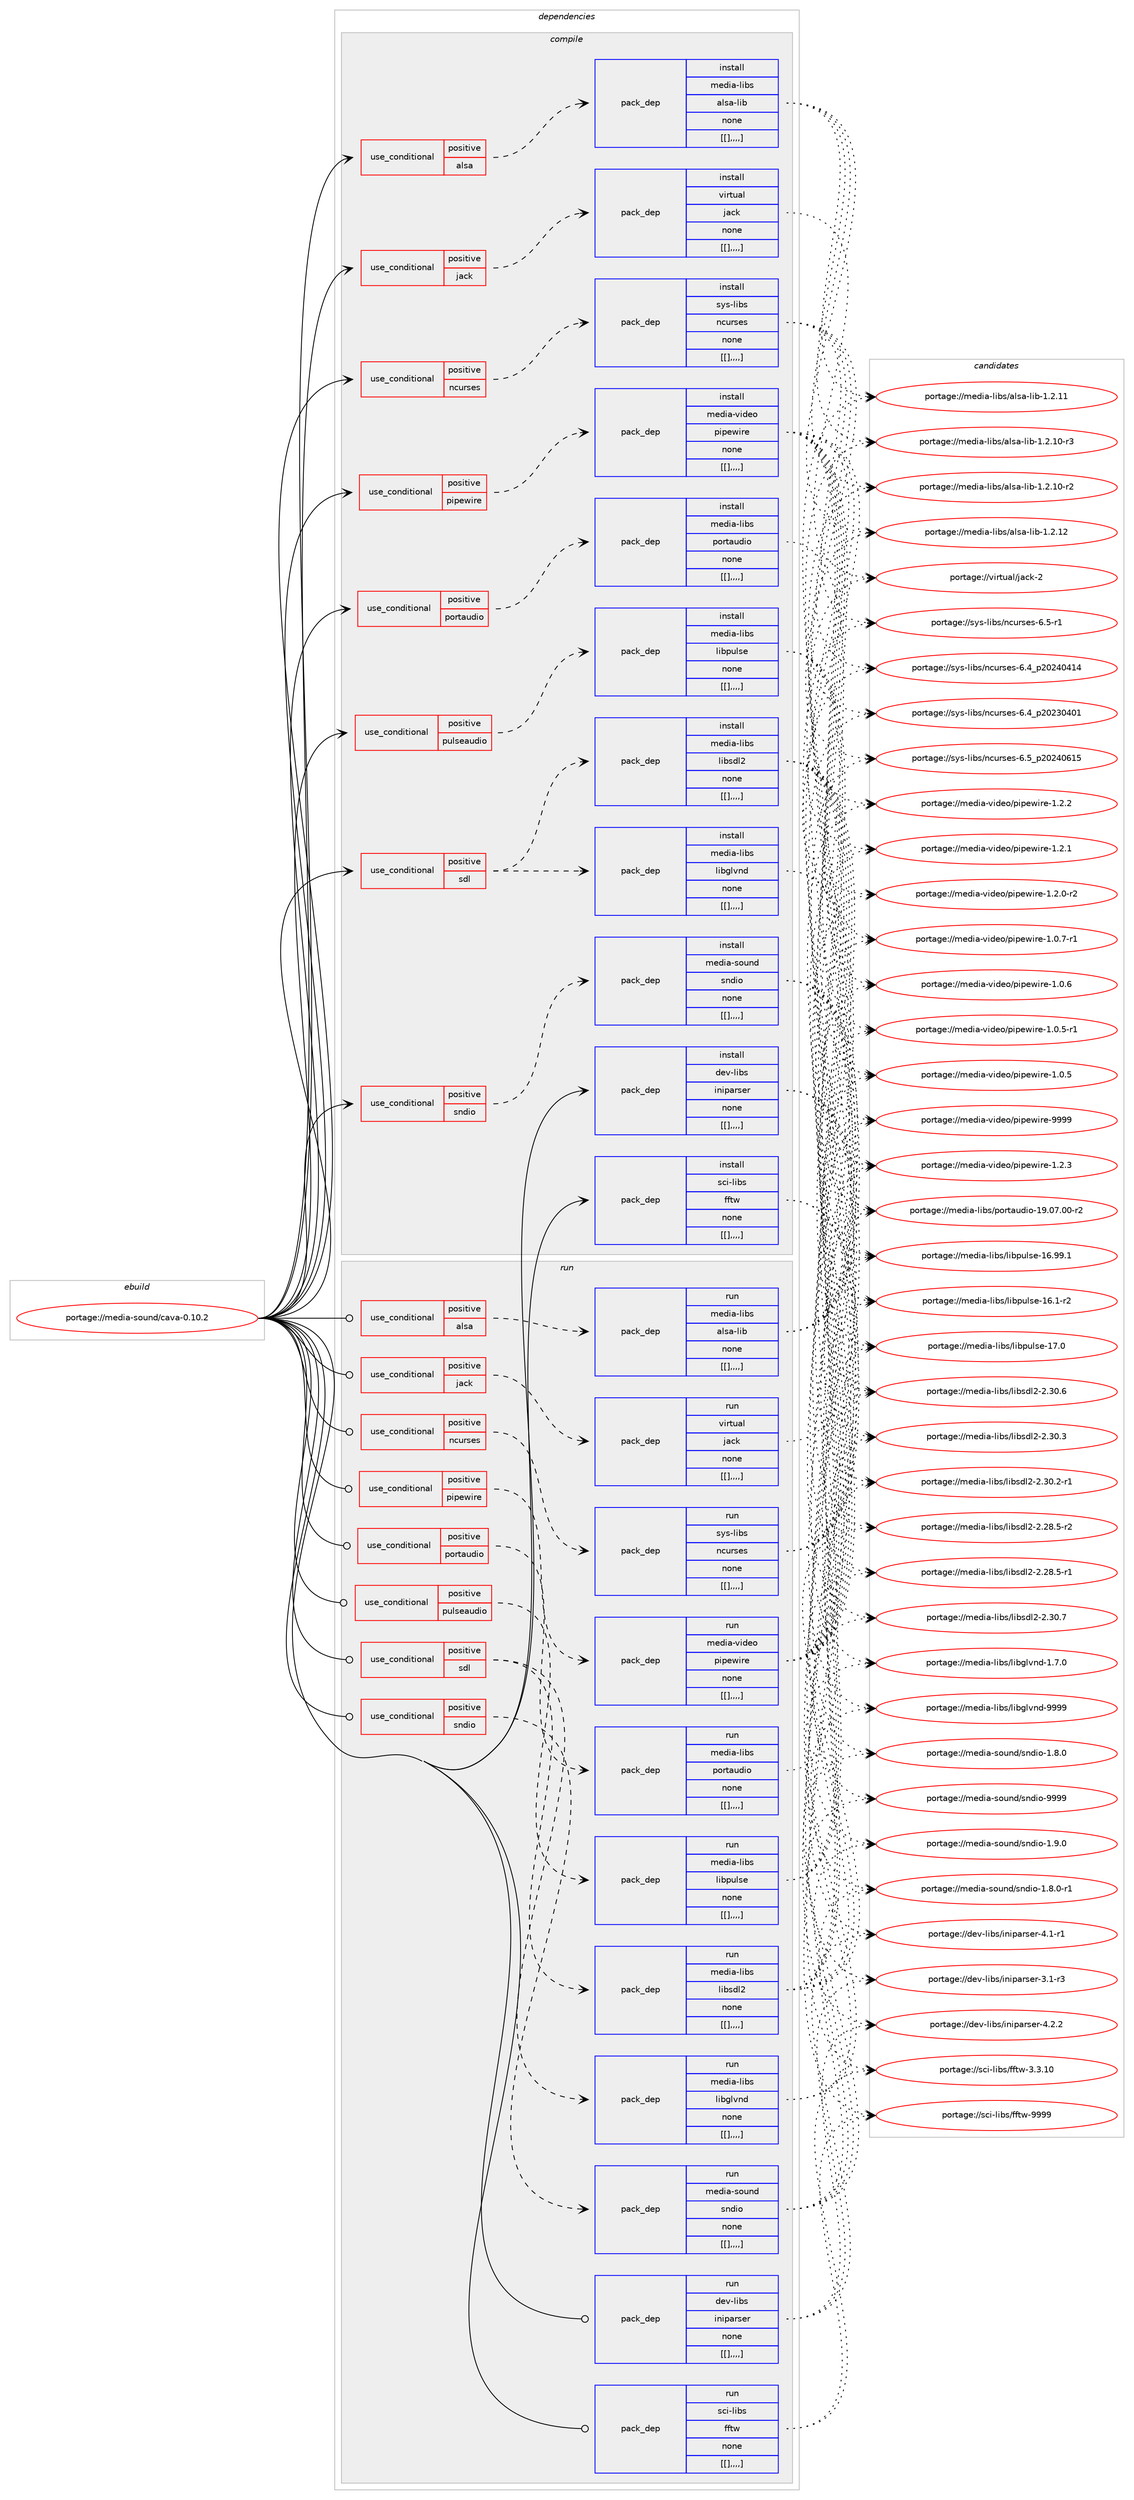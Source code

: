 digraph prolog {

# *************
# Graph options
# *************

newrank=true;
concentrate=true;
compound=true;
graph [rankdir=LR,fontname=Helvetica,fontsize=10,ranksep=1.5];#, ranksep=2.5, nodesep=0.2];
edge  [arrowhead=vee];
node  [fontname=Helvetica,fontsize=10];

# **********
# The ebuild
# **********

subgraph cluster_leftcol {
color=gray;
label=<<i>ebuild</i>>;
id [label="portage://media-sound/cava-0.10.2", color=red, width=4, href="../media-sound/cava-0.10.2.svg"];
}

# ****************
# The dependencies
# ****************

subgraph cluster_midcol {
color=gray;
label=<<i>dependencies</i>>;
subgraph cluster_compile {
fillcolor="#eeeeee";
style=filled;
label=<<i>compile</i>>;
subgraph cond83255 {
dependency330533 [label=<<TABLE BORDER="0" CELLBORDER="1" CELLSPACING="0" CELLPADDING="4"><TR><TD ROWSPAN="3" CELLPADDING="10">use_conditional</TD></TR><TR><TD>positive</TD></TR><TR><TD>alsa</TD></TR></TABLE>>, shape=none, color=red];
subgraph pack244673 {
dependency330534 [label=<<TABLE BORDER="0" CELLBORDER="1" CELLSPACING="0" CELLPADDING="4" WIDTH="220"><TR><TD ROWSPAN="6" CELLPADDING="30">pack_dep</TD></TR><TR><TD WIDTH="110">install</TD></TR><TR><TD>media-libs</TD></TR><TR><TD>alsa-lib</TD></TR><TR><TD>none</TD></TR><TR><TD>[[],,,,]</TD></TR></TABLE>>, shape=none, color=blue];
}
dependency330533:e -> dependency330534:w [weight=20,style="dashed",arrowhead="vee"];
}
id:e -> dependency330533:w [weight=20,style="solid",arrowhead="vee"];
subgraph cond83256 {
dependency330535 [label=<<TABLE BORDER="0" CELLBORDER="1" CELLSPACING="0" CELLPADDING="4"><TR><TD ROWSPAN="3" CELLPADDING="10">use_conditional</TD></TR><TR><TD>positive</TD></TR><TR><TD>jack</TD></TR></TABLE>>, shape=none, color=red];
subgraph pack244674 {
dependency330536 [label=<<TABLE BORDER="0" CELLBORDER="1" CELLSPACING="0" CELLPADDING="4" WIDTH="220"><TR><TD ROWSPAN="6" CELLPADDING="30">pack_dep</TD></TR><TR><TD WIDTH="110">install</TD></TR><TR><TD>virtual</TD></TR><TR><TD>jack</TD></TR><TR><TD>none</TD></TR><TR><TD>[[],,,,]</TD></TR></TABLE>>, shape=none, color=blue];
}
dependency330535:e -> dependency330536:w [weight=20,style="dashed",arrowhead="vee"];
}
id:e -> dependency330535:w [weight=20,style="solid",arrowhead="vee"];
subgraph cond83257 {
dependency330537 [label=<<TABLE BORDER="0" CELLBORDER="1" CELLSPACING="0" CELLPADDING="4"><TR><TD ROWSPAN="3" CELLPADDING="10">use_conditional</TD></TR><TR><TD>positive</TD></TR><TR><TD>ncurses</TD></TR></TABLE>>, shape=none, color=red];
subgraph pack244675 {
dependency330538 [label=<<TABLE BORDER="0" CELLBORDER="1" CELLSPACING="0" CELLPADDING="4" WIDTH="220"><TR><TD ROWSPAN="6" CELLPADDING="30">pack_dep</TD></TR><TR><TD WIDTH="110">install</TD></TR><TR><TD>sys-libs</TD></TR><TR><TD>ncurses</TD></TR><TR><TD>none</TD></TR><TR><TD>[[],,,,]</TD></TR></TABLE>>, shape=none, color=blue];
}
dependency330537:e -> dependency330538:w [weight=20,style="dashed",arrowhead="vee"];
}
id:e -> dependency330537:w [weight=20,style="solid",arrowhead="vee"];
subgraph cond83258 {
dependency330539 [label=<<TABLE BORDER="0" CELLBORDER="1" CELLSPACING="0" CELLPADDING="4"><TR><TD ROWSPAN="3" CELLPADDING="10">use_conditional</TD></TR><TR><TD>positive</TD></TR><TR><TD>pipewire</TD></TR></TABLE>>, shape=none, color=red];
subgraph pack244676 {
dependency330540 [label=<<TABLE BORDER="0" CELLBORDER="1" CELLSPACING="0" CELLPADDING="4" WIDTH="220"><TR><TD ROWSPAN="6" CELLPADDING="30">pack_dep</TD></TR><TR><TD WIDTH="110">install</TD></TR><TR><TD>media-video</TD></TR><TR><TD>pipewire</TD></TR><TR><TD>none</TD></TR><TR><TD>[[],,,,]</TD></TR></TABLE>>, shape=none, color=blue];
}
dependency330539:e -> dependency330540:w [weight=20,style="dashed",arrowhead="vee"];
}
id:e -> dependency330539:w [weight=20,style="solid",arrowhead="vee"];
subgraph cond83259 {
dependency330541 [label=<<TABLE BORDER="0" CELLBORDER="1" CELLSPACING="0" CELLPADDING="4"><TR><TD ROWSPAN="3" CELLPADDING="10">use_conditional</TD></TR><TR><TD>positive</TD></TR><TR><TD>portaudio</TD></TR></TABLE>>, shape=none, color=red];
subgraph pack244677 {
dependency330542 [label=<<TABLE BORDER="0" CELLBORDER="1" CELLSPACING="0" CELLPADDING="4" WIDTH="220"><TR><TD ROWSPAN="6" CELLPADDING="30">pack_dep</TD></TR><TR><TD WIDTH="110">install</TD></TR><TR><TD>media-libs</TD></TR><TR><TD>portaudio</TD></TR><TR><TD>none</TD></TR><TR><TD>[[],,,,]</TD></TR></TABLE>>, shape=none, color=blue];
}
dependency330541:e -> dependency330542:w [weight=20,style="dashed",arrowhead="vee"];
}
id:e -> dependency330541:w [weight=20,style="solid",arrowhead="vee"];
subgraph cond83260 {
dependency330543 [label=<<TABLE BORDER="0" CELLBORDER="1" CELLSPACING="0" CELLPADDING="4"><TR><TD ROWSPAN="3" CELLPADDING="10">use_conditional</TD></TR><TR><TD>positive</TD></TR><TR><TD>pulseaudio</TD></TR></TABLE>>, shape=none, color=red];
subgraph pack244678 {
dependency330544 [label=<<TABLE BORDER="0" CELLBORDER="1" CELLSPACING="0" CELLPADDING="4" WIDTH="220"><TR><TD ROWSPAN="6" CELLPADDING="30">pack_dep</TD></TR><TR><TD WIDTH="110">install</TD></TR><TR><TD>media-libs</TD></TR><TR><TD>libpulse</TD></TR><TR><TD>none</TD></TR><TR><TD>[[],,,,]</TD></TR></TABLE>>, shape=none, color=blue];
}
dependency330543:e -> dependency330544:w [weight=20,style="dashed",arrowhead="vee"];
}
id:e -> dependency330543:w [weight=20,style="solid",arrowhead="vee"];
subgraph cond83261 {
dependency330545 [label=<<TABLE BORDER="0" CELLBORDER="1" CELLSPACING="0" CELLPADDING="4"><TR><TD ROWSPAN="3" CELLPADDING="10">use_conditional</TD></TR><TR><TD>positive</TD></TR><TR><TD>sdl</TD></TR></TABLE>>, shape=none, color=red];
subgraph pack244679 {
dependency330546 [label=<<TABLE BORDER="0" CELLBORDER="1" CELLSPACING="0" CELLPADDING="4" WIDTH="220"><TR><TD ROWSPAN="6" CELLPADDING="30">pack_dep</TD></TR><TR><TD WIDTH="110">install</TD></TR><TR><TD>media-libs</TD></TR><TR><TD>libglvnd</TD></TR><TR><TD>none</TD></TR><TR><TD>[[],,,,]</TD></TR></TABLE>>, shape=none, color=blue];
}
dependency330545:e -> dependency330546:w [weight=20,style="dashed",arrowhead="vee"];
subgraph pack244680 {
dependency330547 [label=<<TABLE BORDER="0" CELLBORDER="1" CELLSPACING="0" CELLPADDING="4" WIDTH="220"><TR><TD ROWSPAN="6" CELLPADDING="30">pack_dep</TD></TR><TR><TD WIDTH="110">install</TD></TR><TR><TD>media-libs</TD></TR><TR><TD>libsdl2</TD></TR><TR><TD>none</TD></TR><TR><TD>[[],,,,]</TD></TR></TABLE>>, shape=none, color=blue];
}
dependency330545:e -> dependency330547:w [weight=20,style="dashed",arrowhead="vee"];
}
id:e -> dependency330545:w [weight=20,style="solid",arrowhead="vee"];
subgraph cond83262 {
dependency330548 [label=<<TABLE BORDER="0" CELLBORDER="1" CELLSPACING="0" CELLPADDING="4"><TR><TD ROWSPAN="3" CELLPADDING="10">use_conditional</TD></TR><TR><TD>positive</TD></TR><TR><TD>sndio</TD></TR></TABLE>>, shape=none, color=red];
subgraph pack244681 {
dependency330549 [label=<<TABLE BORDER="0" CELLBORDER="1" CELLSPACING="0" CELLPADDING="4" WIDTH="220"><TR><TD ROWSPAN="6" CELLPADDING="30">pack_dep</TD></TR><TR><TD WIDTH="110">install</TD></TR><TR><TD>media-sound</TD></TR><TR><TD>sndio</TD></TR><TR><TD>none</TD></TR><TR><TD>[[],,,,]</TD></TR></TABLE>>, shape=none, color=blue];
}
dependency330548:e -> dependency330549:w [weight=20,style="dashed",arrowhead="vee"];
}
id:e -> dependency330548:w [weight=20,style="solid",arrowhead="vee"];
subgraph pack244682 {
dependency330550 [label=<<TABLE BORDER="0" CELLBORDER="1" CELLSPACING="0" CELLPADDING="4" WIDTH="220"><TR><TD ROWSPAN="6" CELLPADDING="30">pack_dep</TD></TR><TR><TD WIDTH="110">install</TD></TR><TR><TD>dev-libs</TD></TR><TR><TD>iniparser</TD></TR><TR><TD>none</TD></TR><TR><TD>[[],,,,]</TD></TR></TABLE>>, shape=none, color=blue];
}
id:e -> dependency330550:w [weight=20,style="solid",arrowhead="vee"];
subgraph pack244683 {
dependency330551 [label=<<TABLE BORDER="0" CELLBORDER="1" CELLSPACING="0" CELLPADDING="4" WIDTH="220"><TR><TD ROWSPAN="6" CELLPADDING="30">pack_dep</TD></TR><TR><TD WIDTH="110">install</TD></TR><TR><TD>sci-libs</TD></TR><TR><TD>fftw</TD></TR><TR><TD>none</TD></TR><TR><TD>[[],,,,]</TD></TR></TABLE>>, shape=none, color=blue];
}
id:e -> dependency330551:w [weight=20,style="solid",arrowhead="vee"];
}
subgraph cluster_compileandrun {
fillcolor="#eeeeee";
style=filled;
label=<<i>compile and run</i>>;
}
subgraph cluster_run {
fillcolor="#eeeeee";
style=filled;
label=<<i>run</i>>;
subgraph cond83263 {
dependency330552 [label=<<TABLE BORDER="0" CELLBORDER="1" CELLSPACING="0" CELLPADDING="4"><TR><TD ROWSPAN="3" CELLPADDING="10">use_conditional</TD></TR><TR><TD>positive</TD></TR><TR><TD>alsa</TD></TR></TABLE>>, shape=none, color=red];
subgraph pack244684 {
dependency330553 [label=<<TABLE BORDER="0" CELLBORDER="1" CELLSPACING="0" CELLPADDING="4" WIDTH="220"><TR><TD ROWSPAN="6" CELLPADDING="30">pack_dep</TD></TR><TR><TD WIDTH="110">run</TD></TR><TR><TD>media-libs</TD></TR><TR><TD>alsa-lib</TD></TR><TR><TD>none</TD></TR><TR><TD>[[],,,,]</TD></TR></TABLE>>, shape=none, color=blue];
}
dependency330552:e -> dependency330553:w [weight=20,style="dashed",arrowhead="vee"];
}
id:e -> dependency330552:w [weight=20,style="solid",arrowhead="odot"];
subgraph cond83264 {
dependency330554 [label=<<TABLE BORDER="0" CELLBORDER="1" CELLSPACING="0" CELLPADDING="4"><TR><TD ROWSPAN="3" CELLPADDING="10">use_conditional</TD></TR><TR><TD>positive</TD></TR><TR><TD>jack</TD></TR></TABLE>>, shape=none, color=red];
subgraph pack244685 {
dependency330555 [label=<<TABLE BORDER="0" CELLBORDER="1" CELLSPACING="0" CELLPADDING="4" WIDTH="220"><TR><TD ROWSPAN="6" CELLPADDING="30">pack_dep</TD></TR><TR><TD WIDTH="110">run</TD></TR><TR><TD>virtual</TD></TR><TR><TD>jack</TD></TR><TR><TD>none</TD></TR><TR><TD>[[],,,,]</TD></TR></TABLE>>, shape=none, color=blue];
}
dependency330554:e -> dependency330555:w [weight=20,style="dashed",arrowhead="vee"];
}
id:e -> dependency330554:w [weight=20,style="solid",arrowhead="odot"];
subgraph cond83265 {
dependency330556 [label=<<TABLE BORDER="0" CELLBORDER="1" CELLSPACING="0" CELLPADDING="4"><TR><TD ROWSPAN="3" CELLPADDING="10">use_conditional</TD></TR><TR><TD>positive</TD></TR><TR><TD>ncurses</TD></TR></TABLE>>, shape=none, color=red];
subgraph pack244686 {
dependency330557 [label=<<TABLE BORDER="0" CELLBORDER="1" CELLSPACING="0" CELLPADDING="4" WIDTH="220"><TR><TD ROWSPAN="6" CELLPADDING="30">pack_dep</TD></TR><TR><TD WIDTH="110">run</TD></TR><TR><TD>sys-libs</TD></TR><TR><TD>ncurses</TD></TR><TR><TD>none</TD></TR><TR><TD>[[],,,,]</TD></TR></TABLE>>, shape=none, color=blue];
}
dependency330556:e -> dependency330557:w [weight=20,style="dashed",arrowhead="vee"];
}
id:e -> dependency330556:w [weight=20,style="solid",arrowhead="odot"];
subgraph cond83266 {
dependency330558 [label=<<TABLE BORDER="0" CELLBORDER="1" CELLSPACING="0" CELLPADDING="4"><TR><TD ROWSPAN="3" CELLPADDING="10">use_conditional</TD></TR><TR><TD>positive</TD></TR><TR><TD>pipewire</TD></TR></TABLE>>, shape=none, color=red];
subgraph pack244687 {
dependency330559 [label=<<TABLE BORDER="0" CELLBORDER="1" CELLSPACING="0" CELLPADDING="4" WIDTH="220"><TR><TD ROWSPAN="6" CELLPADDING="30">pack_dep</TD></TR><TR><TD WIDTH="110">run</TD></TR><TR><TD>media-video</TD></TR><TR><TD>pipewire</TD></TR><TR><TD>none</TD></TR><TR><TD>[[],,,,]</TD></TR></TABLE>>, shape=none, color=blue];
}
dependency330558:e -> dependency330559:w [weight=20,style="dashed",arrowhead="vee"];
}
id:e -> dependency330558:w [weight=20,style="solid",arrowhead="odot"];
subgraph cond83267 {
dependency330560 [label=<<TABLE BORDER="0" CELLBORDER="1" CELLSPACING="0" CELLPADDING="4"><TR><TD ROWSPAN="3" CELLPADDING="10">use_conditional</TD></TR><TR><TD>positive</TD></TR><TR><TD>portaudio</TD></TR></TABLE>>, shape=none, color=red];
subgraph pack244688 {
dependency330561 [label=<<TABLE BORDER="0" CELLBORDER="1" CELLSPACING="0" CELLPADDING="4" WIDTH="220"><TR><TD ROWSPAN="6" CELLPADDING="30">pack_dep</TD></TR><TR><TD WIDTH="110">run</TD></TR><TR><TD>media-libs</TD></TR><TR><TD>portaudio</TD></TR><TR><TD>none</TD></TR><TR><TD>[[],,,,]</TD></TR></TABLE>>, shape=none, color=blue];
}
dependency330560:e -> dependency330561:w [weight=20,style="dashed",arrowhead="vee"];
}
id:e -> dependency330560:w [weight=20,style="solid",arrowhead="odot"];
subgraph cond83268 {
dependency330562 [label=<<TABLE BORDER="0" CELLBORDER="1" CELLSPACING="0" CELLPADDING="4"><TR><TD ROWSPAN="3" CELLPADDING="10">use_conditional</TD></TR><TR><TD>positive</TD></TR><TR><TD>pulseaudio</TD></TR></TABLE>>, shape=none, color=red];
subgraph pack244689 {
dependency330563 [label=<<TABLE BORDER="0" CELLBORDER="1" CELLSPACING="0" CELLPADDING="4" WIDTH="220"><TR><TD ROWSPAN="6" CELLPADDING="30">pack_dep</TD></TR><TR><TD WIDTH="110">run</TD></TR><TR><TD>media-libs</TD></TR><TR><TD>libpulse</TD></TR><TR><TD>none</TD></TR><TR><TD>[[],,,,]</TD></TR></TABLE>>, shape=none, color=blue];
}
dependency330562:e -> dependency330563:w [weight=20,style="dashed",arrowhead="vee"];
}
id:e -> dependency330562:w [weight=20,style="solid",arrowhead="odot"];
subgraph cond83269 {
dependency330564 [label=<<TABLE BORDER="0" CELLBORDER="1" CELLSPACING="0" CELLPADDING="4"><TR><TD ROWSPAN="3" CELLPADDING="10">use_conditional</TD></TR><TR><TD>positive</TD></TR><TR><TD>sdl</TD></TR></TABLE>>, shape=none, color=red];
subgraph pack244690 {
dependency330565 [label=<<TABLE BORDER="0" CELLBORDER="1" CELLSPACING="0" CELLPADDING="4" WIDTH="220"><TR><TD ROWSPAN="6" CELLPADDING="30">pack_dep</TD></TR><TR><TD WIDTH="110">run</TD></TR><TR><TD>media-libs</TD></TR><TR><TD>libglvnd</TD></TR><TR><TD>none</TD></TR><TR><TD>[[],,,,]</TD></TR></TABLE>>, shape=none, color=blue];
}
dependency330564:e -> dependency330565:w [weight=20,style="dashed",arrowhead="vee"];
subgraph pack244691 {
dependency330566 [label=<<TABLE BORDER="0" CELLBORDER="1" CELLSPACING="0" CELLPADDING="4" WIDTH="220"><TR><TD ROWSPAN="6" CELLPADDING="30">pack_dep</TD></TR><TR><TD WIDTH="110">run</TD></TR><TR><TD>media-libs</TD></TR><TR><TD>libsdl2</TD></TR><TR><TD>none</TD></TR><TR><TD>[[],,,,]</TD></TR></TABLE>>, shape=none, color=blue];
}
dependency330564:e -> dependency330566:w [weight=20,style="dashed",arrowhead="vee"];
}
id:e -> dependency330564:w [weight=20,style="solid",arrowhead="odot"];
subgraph cond83270 {
dependency330567 [label=<<TABLE BORDER="0" CELLBORDER="1" CELLSPACING="0" CELLPADDING="4"><TR><TD ROWSPAN="3" CELLPADDING="10">use_conditional</TD></TR><TR><TD>positive</TD></TR><TR><TD>sndio</TD></TR></TABLE>>, shape=none, color=red];
subgraph pack244692 {
dependency330568 [label=<<TABLE BORDER="0" CELLBORDER="1" CELLSPACING="0" CELLPADDING="4" WIDTH="220"><TR><TD ROWSPAN="6" CELLPADDING="30">pack_dep</TD></TR><TR><TD WIDTH="110">run</TD></TR><TR><TD>media-sound</TD></TR><TR><TD>sndio</TD></TR><TR><TD>none</TD></TR><TR><TD>[[],,,,]</TD></TR></TABLE>>, shape=none, color=blue];
}
dependency330567:e -> dependency330568:w [weight=20,style="dashed",arrowhead="vee"];
}
id:e -> dependency330567:w [weight=20,style="solid",arrowhead="odot"];
subgraph pack244693 {
dependency330569 [label=<<TABLE BORDER="0" CELLBORDER="1" CELLSPACING="0" CELLPADDING="4" WIDTH="220"><TR><TD ROWSPAN="6" CELLPADDING="30">pack_dep</TD></TR><TR><TD WIDTH="110">run</TD></TR><TR><TD>dev-libs</TD></TR><TR><TD>iniparser</TD></TR><TR><TD>none</TD></TR><TR><TD>[[],,,,]</TD></TR></TABLE>>, shape=none, color=blue];
}
id:e -> dependency330569:w [weight=20,style="solid",arrowhead="odot"];
subgraph pack244694 {
dependency330570 [label=<<TABLE BORDER="0" CELLBORDER="1" CELLSPACING="0" CELLPADDING="4" WIDTH="220"><TR><TD ROWSPAN="6" CELLPADDING="30">pack_dep</TD></TR><TR><TD WIDTH="110">run</TD></TR><TR><TD>sci-libs</TD></TR><TR><TD>fftw</TD></TR><TR><TD>none</TD></TR><TR><TD>[[],,,,]</TD></TR></TABLE>>, shape=none, color=blue];
}
id:e -> dependency330570:w [weight=20,style="solid",arrowhead="odot"];
}
}

# **************
# The candidates
# **************

subgraph cluster_choices {
rank=same;
color=gray;
label=<<i>candidates</i>>;

subgraph choice244673 {
color=black;
nodesep=1;
choice109101100105974510810598115479710811597451081059845494650464950 [label="portage://media-libs/alsa-lib-1.2.12", color=red, width=4,href="../media-libs/alsa-lib-1.2.12.svg"];
choice109101100105974510810598115479710811597451081059845494650464949 [label="portage://media-libs/alsa-lib-1.2.11", color=red, width=4,href="../media-libs/alsa-lib-1.2.11.svg"];
choice1091011001059745108105981154797108115974510810598454946504649484511451 [label="portage://media-libs/alsa-lib-1.2.10-r3", color=red, width=4,href="../media-libs/alsa-lib-1.2.10-r3.svg"];
choice1091011001059745108105981154797108115974510810598454946504649484511450 [label="portage://media-libs/alsa-lib-1.2.10-r2", color=red, width=4,href="../media-libs/alsa-lib-1.2.10-r2.svg"];
dependency330534:e -> choice109101100105974510810598115479710811597451081059845494650464950:w [style=dotted,weight="100"];
dependency330534:e -> choice109101100105974510810598115479710811597451081059845494650464949:w [style=dotted,weight="100"];
dependency330534:e -> choice1091011001059745108105981154797108115974510810598454946504649484511451:w [style=dotted,weight="100"];
dependency330534:e -> choice1091011001059745108105981154797108115974510810598454946504649484511450:w [style=dotted,weight="100"];
}
subgraph choice244674 {
color=black;
nodesep=1;
choice118105114116117971084710697991074550 [label="portage://virtual/jack-2", color=red, width=4,href="../virtual/jack-2.svg"];
dependency330536:e -> choice118105114116117971084710697991074550:w [style=dotted,weight="100"];
}
subgraph choice244675 {
color=black;
nodesep=1;
choice1151211154510810598115471109911711411510111545544653951125048505248544953 [label="portage://sys-libs/ncurses-6.5_p20240615", color=red, width=4,href="../sys-libs/ncurses-6.5_p20240615.svg"];
choice11512111545108105981154711099117114115101115455446534511449 [label="portage://sys-libs/ncurses-6.5-r1", color=red, width=4,href="../sys-libs/ncurses-6.5-r1.svg"];
choice1151211154510810598115471109911711411510111545544652951125048505248524952 [label="portage://sys-libs/ncurses-6.4_p20240414", color=red, width=4,href="../sys-libs/ncurses-6.4_p20240414.svg"];
choice1151211154510810598115471109911711411510111545544652951125048505148524849 [label="portage://sys-libs/ncurses-6.4_p20230401", color=red, width=4,href="../sys-libs/ncurses-6.4_p20230401.svg"];
dependency330538:e -> choice1151211154510810598115471109911711411510111545544653951125048505248544953:w [style=dotted,weight="100"];
dependency330538:e -> choice11512111545108105981154711099117114115101115455446534511449:w [style=dotted,weight="100"];
dependency330538:e -> choice1151211154510810598115471109911711411510111545544652951125048505248524952:w [style=dotted,weight="100"];
dependency330538:e -> choice1151211154510810598115471109911711411510111545544652951125048505148524849:w [style=dotted,weight="100"];
}
subgraph choice244676 {
color=black;
nodesep=1;
choice1091011001059745118105100101111471121051121011191051141014557575757 [label="portage://media-video/pipewire-9999", color=red, width=4,href="../media-video/pipewire-9999.svg"];
choice109101100105974511810510010111147112105112101119105114101454946504651 [label="portage://media-video/pipewire-1.2.3", color=red, width=4,href="../media-video/pipewire-1.2.3.svg"];
choice109101100105974511810510010111147112105112101119105114101454946504650 [label="portage://media-video/pipewire-1.2.2", color=red, width=4,href="../media-video/pipewire-1.2.2.svg"];
choice109101100105974511810510010111147112105112101119105114101454946504649 [label="portage://media-video/pipewire-1.2.1", color=red, width=4,href="../media-video/pipewire-1.2.1.svg"];
choice1091011001059745118105100101111471121051121011191051141014549465046484511450 [label="portage://media-video/pipewire-1.2.0-r2", color=red, width=4,href="../media-video/pipewire-1.2.0-r2.svg"];
choice1091011001059745118105100101111471121051121011191051141014549464846554511449 [label="portage://media-video/pipewire-1.0.7-r1", color=red, width=4,href="../media-video/pipewire-1.0.7-r1.svg"];
choice109101100105974511810510010111147112105112101119105114101454946484654 [label="portage://media-video/pipewire-1.0.6", color=red, width=4,href="../media-video/pipewire-1.0.6.svg"];
choice1091011001059745118105100101111471121051121011191051141014549464846534511449 [label="portage://media-video/pipewire-1.0.5-r1", color=red, width=4,href="../media-video/pipewire-1.0.5-r1.svg"];
choice109101100105974511810510010111147112105112101119105114101454946484653 [label="portage://media-video/pipewire-1.0.5", color=red, width=4,href="../media-video/pipewire-1.0.5.svg"];
dependency330540:e -> choice1091011001059745118105100101111471121051121011191051141014557575757:w [style=dotted,weight="100"];
dependency330540:e -> choice109101100105974511810510010111147112105112101119105114101454946504651:w [style=dotted,weight="100"];
dependency330540:e -> choice109101100105974511810510010111147112105112101119105114101454946504650:w [style=dotted,weight="100"];
dependency330540:e -> choice109101100105974511810510010111147112105112101119105114101454946504649:w [style=dotted,weight="100"];
dependency330540:e -> choice1091011001059745118105100101111471121051121011191051141014549465046484511450:w [style=dotted,weight="100"];
dependency330540:e -> choice1091011001059745118105100101111471121051121011191051141014549464846554511449:w [style=dotted,weight="100"];
dependency330540:e -> choice109101100105974511810510010111147112105112101119105114101454946484654:w [style=dotted,weight="100"];
dependency330540:e -> choice1091011001059745118105100101111471121051121011191051141014549464846534511449:w [style=dotted,weight="100"];
dependency330540:e -> choice109101100105974511810510010111147112105112101119105114101454946484653:w [style=dotted,weight="100"];
}
subgraph choice244677 {
color=black;
nodesep=1;
choice10910110010597451081059811547112111114116971171001051114549574648554648484511450 [label="portage://media-libs/portaudio-19.07.00-r2", color=red, width=4,href="../media-libs/portaudio-19.07.00-r2.svg"];
dependency330542:e -> choice10910110010597451081059811547112111114116971171001051114549574648554648484511450:w [style=dotted,weight="100"];
}
subgraph choice244678 {
color=black;
nodesep=1;
choice10910110010597451081059811547108105981121171081151014549554648 [label="portage://media-libs/libpulse-17.0", color=red, width=4,href="../media-libs/libpulse-17.0.svg"];
choice10910110010597451081059811547108105981121171081151014549544657574649 [label="portage://media-libs/libpulse-16.99.1", color=red, width=4,href="../media-libs/libpulse-16.99.1.svg"];
choice109101100105974510810598115471081059811211710811510145495446494511450 [label="portage://media-libs/libpulse-16.1-r2", color=red, width=4,href="../media-libs/libpulse-16.1-r2.svg"];
dependency330544:e -> choice10910110010597451081059811547108105981121171081151014549554648:w [style=dotted,weight="100"];
dependency330544:e -> choice10910110010597451081059811547108105981121171081151014549544657574649:w [style=dotted,weight="100"];
dependency330544:e -> choice109101100105974510810598115471081059811211710811510145495446494511450:w [style=dotted,weight="100"];
}
subgraph choice244679 {
color=black;
nodesep=1;
choice10910110010597451081059811547108105981031081181101004557575757 [label="portage://media-libs/libglvnd-9999", color=red, width=4,href="../media-libs/libglvnd-9999.svg"];
choice1091011001059745108105981154710810598103108118110100454946554648 [label="portage://media-libs/libglvnd-1.7.0", color=red, width=4,href="../media-libs/libglvnd-1.7.0.svg"];
dependency330546:e -> choice10910110010597451081059811547108105981031081181101004557575757:w [style=dotted,weight="100"];
dependency330546:e -> choice1091011001059745108105981154710810598103108118110100454946554648:w [style=dotted,weight="100"];
}
subgraph choice244680 {
color=black;
nodesep=1;
choice10910110010597451081059811547108105981151001085045504651484655 [label="portage://media-libs/libsdl2-2.30.7", color=red, width=4,href="../media-libs/libsdl2-2.30.7.svg"];
choice10910110010597451081059811547108105981151001085045504651484654 [label="portage://media-libs/libsdl2-2.30.6", color=red, width=4,href="../media-libs/libsdl2-2.30.6.svg"];
choice10910110010597451081059811547108105981151001085045504651484651 [label="portage://media-libs/libsdl2-2.30.3", color=red, width=4,href="../media-libs/libsdl2-2.30.3.svg"];
choice109101100105974510810598115471081059811510010850455046514846504511449 [label="portage://media-libs/libsdl2-2.30.2-r1", color=red, width=4,href="../media-libs/libsdl2-2.30.2-r1.svg"];
choice109101100105974510810598115471081059811510010850455046505646534511450 [label="portage://media-libs/libsdl2-2.28.5-r2", color=red, width=4,href="../media-libs/libsdl2-2.28.5-r2.svg"];
choice109101100105974510810598115471081059811510010850455046505646534511449 [label="portage://media-libs/libsdl2-2.28.5-r1", color=red, width=4,href="../media-libs/libsdl2-2.28.5-r1.svg"];
dependency330547:e -> choice10910110010597451081059811547108105981151001085045504651484655:w [style=dotted,weight="100"];
dependency330547:e -> choice10910110010597451081059811547108105981151001085045504651484654:w [style=dotted,weight="100"];
dependency330547:e -> choice10910110010597451081059811547108105981151001085045504651484651:w [style=dotted,weight="100"];
dependency330547:e -> choice109101100105974510810598115471081059811510010850455046514846504511449:w [style=dotted,weight="100"];
dependency330547:e -> choice109101100105974510810598115471081059811510010850455046505646534511450:w [style=dotted,weight="100"];
dependency330547:e -> choice109101100105974510810598115471081059811510010850455046505646534511449:w [style=dotted,weight="100"];
}
subgraph choice244681 {
color=black;
nodesep=1;
choice1091011001059745115111117110100471151101001051114557575757 [label="portage://media-sound/sndio-9999", color=red, width=4,href="../media-sound/sndio-9999.svg"];
choice109101100105974511511111711010047115110100105111454946574648 [label="portage://media-sound/sndio-1.9.0", color=red, width=4,href="../media-sound/sndio-1.9.0.svg"];
choice1091011001059745115111117110100471151101001051114549465646484511449 [label="portage://media-sound/sndio-1.8.0-r1", color=red, width=4,href="../media-sound/sndio-1.8.0-r1.svg"];
choice109101100105974511511111711010047115110100105111454946564648 [label="portage://media-sound/sndio-1.8.0", color=red, width=4,href="../media-sound/sndio-1.8.0.svg"];
dependency330549:e -> choice1091011001059745115111117110100471151101001051114557575757:w [style=dotted,weight="100"];
dependency330549:e -> choice109101100105974511511111711010047115110100105111454946574648:w [style=dotted,weight="100"];
dependency330549:e -> choice1091011001059745115111117110100471151101001051114549465646484511449:w [style=dotted,weight="100"];
dependency330549:e -> choice109101100105974511511111711010047115110100105111454946564648:w [style=dotted,weight="100"];
}
subgraph choice244682 {
color=black;
nodesep=1;
choice10010111845108105981154710511010511297114115101114455246504650 [label="portage://dev-libs/iniparser-4.2.2", color=red, width=4,href="../dev-libs/iniparser-4.2.2.svg"];
choice10010111845108105981154710511010511297114115101114455246494511449 [label="portage://dev-libs/iniparser-4.1-r1", color=red, width=4,href="../dev-libs/iniparser-4.1-r1.svg"];
choice10010111845108105981154710511010511297114115101114455146494511451 [label="portage://dev-libs/iniparser-3.1-r3", color=red, width=4,href="../dev-libs/iniparser-3.1-r3.svg"];
dependency330550:e -> choice10010111845108105981154710511010511297114115101114455246504650:w [style=dotted,weight="100"];
dependency330550:e -> choice10010111845108105981154710511010511297114115101114455246494511449:w [style=dotted,weight="100"];
dependency330550:e -> choice10010111845108105981154710511010511297114115101114455146494511451:w [style=dotted,weight="100"];
}
subgraph choice244683 {
color=black;
nodesep=1;
choice115991054510810598115471021021161194557575757 [label="portage://sci-libs/fftw-9999", color=red, width=4,href="../sci-libs/fftw-9999.svg"];
choice1159910545108105981154710210211611945514651464948 [label="portage://sci-libs/fftw-3.3.10", color=red, width=4,href="../sci-libs/fftw-3.3.10.svg"];
dependency330551:e -> choice115991054510810598115471021021161194557575757:w [style=dotted,weight="100"];
dependency330551:e -> choice1159910545108105981154710210211611945514651464948:w [style=dotted,weight="100"];
}
subgraph choice244684 {
color=black;
nodesep=1;
choice109101100105974510810598115479710811597451081059845494650464950 [label="portage://media-libs/alsa-lib-1.2.12", color=red, width=4,href="../media-libs/alsa-lib-1.2.12.svg"];
choice109101100105974510810598115479710811597451081059845494650464949 [label="portage://media-libs/alsa-lib-1.2.11", color=red, width=4,href="../media-libs/alsa-lib-1.2.11.svg"];
choice1091011001059745108105981154797108115974510810598454946504649484511451 [label="portage://media-libs/alsa-lib-1.2.10-r3", color=red, width=4,href="../media-libs/alsa-lib-1.2.10-r3.svg"];
choice1091011001059745108105981154797108115974510810598454946504649484511450 [label="portage://media-libs/alsa-lib-1.2.10-r2", color=red, width=4,href="../media-libs/alsa-lib-1.2.10-r2.svg"];
dependency330553:e -> choice109101100105974510810598115479710811597451081059845494650464950:w [style=dotted,weight="100"];
dependency330553:e -> choice109101100105974510810598115479710811597451081059845494650464949:w [style=dotted,weight="100"];
dependency330553:e -> choice1091011001059745108105981154797108115974510810598454946504649484511451:w [style=dotted,weight="100"];
dependency330553:e -> choice1091011001059745108105981154797108115974510810598454946504649484511450:w [style=dotted,weight="100"];
}
subgraph choice244685 {
color=black;
nodesep=1;
choice118105114116117971084710697991074550 [label="portage://virtual/jack-2", color=red, width=4,href="../virtual/jack-2.svg"];
dependency330555:e -> choice118105114116117971084710697991074550:w [style=dotted,weight="100"];
}
subgraph choice244686 {
color=black;
nodesep=1;
choice1151211154510810598115471109911711411510111545544653951125048505248544953 [label="portage://sys-libs/ncurses-6.5_p20240615", color=red, width=4,href="../sys-libs/ncurses-6.5_p20240615.svg"];
choice11512111545108105981154711099117114115101115455446534511449 [label="portage://sys-libs/ncurses-6.5-r1", color=red, width=4,href="../sys-libs/ncurses-6.5-r1.svg"];
choice1151211154510810598115471109911711411510111545544652951125048505248524952 [label="portage://sys-libs/ncurses-6.4_p20240414", color=red, width=4,href="../sys-libs/ncurses-6.4_p20240414.svg"];
choice1151211154510810598115471109911711411510111545544652951125048505148524849 [label="portage://sys-libs/ncurses-6.4_p20230401", color=red, width=4,href="../sys-libs/ncurses-6.4_p20230401.svg"];
dependency330557:e -> choice1151211154510810598115471109911711411510111545544653951125048505248544953:w [style=dotted,weight="100"];
dependency330557:e -> choice11512111545108105981154711099117114115101115455446534511449:w [style=dotted,weight="100"];
dependency330557:e -> choice1151211154510810598115471109911711411510111545544652951125048505248524952:w [style=dotted,weight="100"];
dependency330557:e -> choice1151211154510810598115471109911711411510111545544652951125048505148524849:w [style=dotted,weight="100"];
}
subgraph choice244687 {
color=black;
nodesep=1;
choice1091011001059745118105100101111471121051121011191051141014557575757 [label="portage://media-video/pipewire-9999", color=red, width=4,href="../media-video/pipewire-9999.svg"];
choice109101100105974511810510010111147112105112101119105114101454946504651 [label="portage://media-video/pipewire-1.2.3", color=red, width=4,href="../media-video/pipewire-1.2.3.svg"];
choice109101100105974511810510010111147112105112101119105114101454946504650 [label="portage://media-video/pipewire-1.2.2", color=red, width=4,href="../media-video/pipewire-1.2.2.svg"];
choice109101100105974511810510010111147112105112101119105114101454946504649 [label="portage://media-video/pipewire-1.2.1", color=red, width=4,href="../media-video/pipewire-1.2.1.svg"];
choice1091011001059745118105100101111471121051121011191051141014549465046484511450 [label="portage://media-video/pipewire-1.2.0-r2", color=red, width=4,href="../media-video/pipewire-1.2.0-r2.svg"];
choice1091011001059745118105100101111471121051121011191051141014549464846554511449 [label="portage://media-video/pipewire-1.0.7-r1", color=red, width=4,href="../media-video/pipewire-1.0.7-r1.svg"];
choice109101100105974511810510010111147112105112101119105114101454946484654 [label="portage://media-video/pipewire-1.0.6", color=red, width=4,href="../media-video/pipewire-1.0.6.svg"];
choice1091011001059745118105100101111471121051121011191051141014549464846534511449 [label="portage://media-video/pipewire-1.0.5-r1", color=red, width=4,href="../media-video/pipewire-1.0.5-r1.svg"];
choice109101100105974511810510010111147112105112101119105114101454946484653 [label="portage://media-video/pipewire-1.0.5", color=red, width=4,href="../media-video/pipewire-1.0.5.svg"];
dependency330559:e -> choice1091011001059745118105100101111471121051121011191051141014557575757:w [style=dotted,weight="100"];
dependency330559:e -> choice109101100105974511810510010111147112105112101119105114101454946504651:w [style=dotted,weight="100"];
dependency330559:e -> choice109101100105974511810510010111147112105112101119105114101454946504650:w [style=dotted,weight="100"];
dependency330559:e -> choice109101100105974511810510010111147112105112101119105114101454946504649:w [style=dotted,weight="100"];
dependency330559:e -> choice1091011001059745118105100101111471121051121011191051141014549465046484511450:w [style=dotted,weight="100"];
dependency330559:e -> choice1091011001059745118105100101111471121051121011191051141014549464846554511449:w [style=dotted,weight="100"];
dependency330559:e -> choice109101100105974511810510010111147112105112101119105114101454946484654:w [style=dotted,weight="100"];
dependency330559:e -> choice1091011001059745118105100101111471121051121011191051141014549464846534511449:w [style=dotted,weight="100"];
dependency330559:e -> choice109101100105974511810510010111147112105112101119105114101454946484653:w [style=dotted,weight="100"];
}
subgraph choice244688 {
color=black;
nodesep=1;
choice10910110010597451081059811547112111114116971171001051114549574648554648484511450 [label="portage://media-libs/portaudio-19.07.00-r2", color=red, width=4,href="../media-libs/portaudio-19.07.00-r2.svg"];
dependency330561:e -> choice10910110010597451081059811547112111114116971171001051114549574648554648484511450:w [style=dotted,weight="100"];
}
subgraph choice244689 {
color=black;
nodesep=1;
choice10910110010597451081059811547108105981121171081151014549554648 [label="portage://media-libs/libpulse-17.0", color=red, width=4,href="../media-libs/libpulse-17.0.svg"];
choice10910110010597451081059811547108105981121171081151014549544657574649 [label="portage://media-libs/libpulse-16.99.1", color=red, width=4,href="../media-libs/libpulse-16.99.1.svg"];
choice109101100105974510810598115471081059811211710811510145495446494511450 [label="portage://media-libs/libpulse-16.1-r2", color=red, width=4,href="../media-libs/libpulse-16.1-r2.svg"];
dependency330563:e -> choice10910110010597451081059811547108105981121171081151014549554648:w [style=dotted,weight="100"];
dependency330563:e -> choice10910110010597451081059811547108105981121171081151014549544657574649:w [style=dotted,weight="100"];
dependency330563:e -> choice109101100105974510810598115471081059811211710811510145495446494511450:w [style=dotted,weight="100"];
}
subgraph choice244690 {
color=black;
nodesep=1;
choice10910110010597451081059811547108105981031081181101004557575757 [label="portage://media-libs/libglvnd-9999", color=red, width=4,href="../media-libs/libglvnd-9999.svg"];
choice1091011001059745108105981154710810598103108118110100454946554648 [label="portage://media-libs/libglvnd-1.7.0", color=red, width=4,href="../media-libs/libglvnd-1.7.0.svg"];
dependency330565:e -> choice10910110010597451081059811547108105981031081181101004557575757:w [style=dotted,weight="100"];
dependency330565:e -> choice1091011001059745108105981154710810598103108118110100454946554648:w [style=dotted,weight="100"];
}
subgraph choice244691 {
color=black;
nodesep=1;
choice10910110010597451081059811547108105981151001085045504651484655 [label="portage://media-libs/libsdl2-2.30.7", color=red, width=4,href="../media-libs/libsdl2-2.30.7.svg"];
choice10910110010597451081059811547108105981151001085045504651484654 [label="portage://media-libs/libsdl2-2.30.6", color=red, width=4,href="../media-libs/libsdl2-2.30.6.svg"];
choice10910110010597451081059811547108105981151001085045504651484651 [label="portage://media-libs/libsdl2-2.30.3", color=red, width=4,href="../media-libs/libsdl2-2.30.3.svg"];
choice109101100105974510810598115471081059811510010850455046514846504511449 [label="portage://media-libs/libsdl2-2.30.2-r1", color=red, width=4,href="../media-libs/libsdl2-2.30.2-r1.svg"];
choice109101100105974510810598115471081059811510010850455046505646534511450 [label="portage://media-libs/libsdl2-2.28.5-r2", color=red, width=4,href="../media-libs/libsdl2-2.28.5-r2.svg"];
choice109101100105974510810598115471081059811510010850455046505646534511449 [label="portage://media-libs/libsdl2-2.28.5-r1", color=red, width=4,href="../media-libs/libsdl2-2.28.5-r1.svg"];
dependency330566:e -> choice10910110010597451081059811547108105981151001085045504651484655:w [style=dotted,weight="100"];
dependency330566:e -> choice10910110010597451081059811547108105981151001085045504651484654:w [style=dotted,weight="100"];
dependency330566:e -> choice10910110010597451081059811547108105981151001085045504651484651:w [style=dotted,weight="100"];
dependency330566:e -> choice109101100105974510810598115471081059811510010850455046514846504511449:w [style=dotted,weight="100"];
dependency330566:e -> choice109101100105974510810598115471081059811510010850455046505646534511450:w [style=dotted,weight="100"];
dependency330566:e -> choice109101100105974510810598115471081059811510010850455046505646534511449:w [style=dotted,weight="100"];
}
subgraph choice244692 {
color=black;
nodesep=1;
choice1091011001059745115111117110100471151101001051114557575757 [label="portage://media-sound/sndio-9999", color=red, width=4,href="../media-sound/sndio-9999.svg"];
choice109101100105974511511111711010047115110100105111454946574648 [label="portage://media-sound/sndio-1.9.0", color=red, width=4,href="../media-sound/sndio-1.9.0.svg"];
choice1091011001059745115111117110100471151101001051114549465646484511449 [label="portage://media-sound/sndio-1.8.0-r1", color=red, width=4,href="../media-sound/sndio-1.8.0-r1.svg"];
choice109101100105974511511111711010047115110100105111454946564648 [label="portage://media-sound/sndio-1.8.0", color=red, width=4,href="../media-sound/sndio-1.8.0.svg"];
dependency330568:e -> choice1091011001059745115111117110100471151101001051114557575757:w [style=dotted,weight="100"];
dependency330568:e -> choice109101100105974511511111711010047115110100105111454946574648:w [style=dotted,weight="100"];
dependency330568:e -> choice1091011001059745115111117110100471151101001051114549465646484511449:w [style=dotted,weight="100"];
dependency330568:e -> choice109101100105974511511111711010047115110100105111454946564648:w [style=dotted,weight="100"];
}
subgraph choice244693 {
color=black;
nodesep=1;
choice10010111845108105981154710511010511297114115101114455246504650 [label="portage://dev-libs/iniparser-4.2.2", color=red, width=4,href="../dev-libs/iniparser-4.2.2.svg"];
choice10010111845108105981154710511010511297114115101114455246494511449 [label="portage://dev-libs/iniparser-4.1-r1", color=red, width=4,href="../dev-libs/iniparser-4.1-r1.svg"];
choice10010111845108105981154710511010511297114115101114455146494511451 [label="portage://dev-libs/iniparser-3.1-r3", color=red, width=4,href="../dev-libs/iniparser-3.1-r3.svg"];
dependency330569:e -> choice10010111845108105981154710511010511297114115101114455246504650:w [style=dotted,weight="100"];
dependency330569:e -> choice10010111845108105981154710511010511297114115101114455246494511449:w [style=dotted,weight="100"];
dependency330569:e -> choice10010111845108105981154710511010511297114115101114455146494511451:w [style=dotted,weight="100"];
}
subgraph choice244694 {
color=black;
nodesep=1;
choice115991054510810598115471021021161194557575757 [label="portage://sci-libs/fftw-9999", color=red, width=4,href="../sci-libs/fftw-9999.svg"];
choice1159910545108105981154710210211611945514651464948 [label="portage://sci-libs/fftw-3.3.10", color=red, width=4,href="../sci-libs/fftw-3.3.10.svg"];
dependency330570:e -> choice115991054510810598115471021021161194557575757:w [style=dotted,weight="100"];
dependency330570:e -> choice1159910545108105981154710210211611945514651464948:w [style=dotted,weight="100"];
}
}

}
